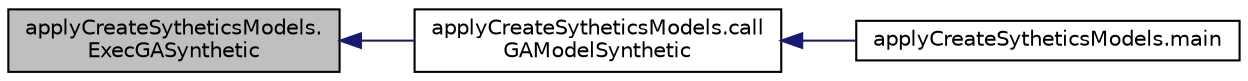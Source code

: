 digraph "applyCreateSytheticsModels.ExecGASynthetic"
{
  edge [fontname="Helvetica",fontsize="10",labelfontname="Helvetica",labelfontsize="10"];
  node [fontname="Helvetica",fontsize="10",shape=record];
  rankdir="LR";
  Node15 [label="applyCreateSytheticsModels.\lExecGASynthetic",height=0.2,width=0.4,color="black", fillcolor="grey75", style="filled", fontcolor="black"];
  Node15 -> Node16 [dir="back",color="midnightblue",fontsize="10",style="solid",fontname="Helvetica"];
  Node16 [label="applyCreateSytheticsModels.call\lGAModelSynthetic",height=0.2,width=0.4,color="black", fillcolor="white", style="filled",URL="$namespaceapply_create_sythetics_models.html#a2801683bfcf588f545592c33ed25e5a4"];
  Node16 -> Node17 [dir="back",color="midnightblue",fontsize="10",style="solid",fontname="Helvetica"];
  Node17 [label="applyCreateSytheticsModels.main",height=0.2,width=0.4,color="black", fillcolor="white", style="filled",URL="$namespaceapply_create_sythetics_models.html#ac331ebcf2141e14d7ecb9fc32ccf3e47"];
}
